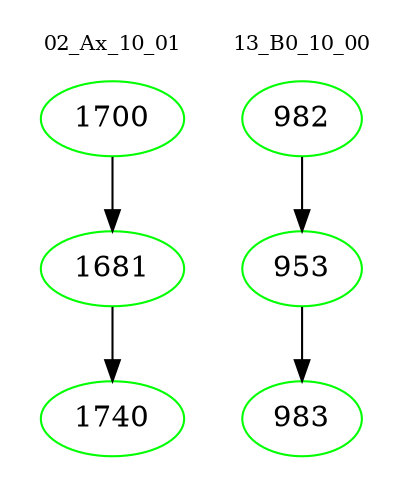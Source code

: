 digraph{
subgraph cluster_0 {
color = white
label = "02_Ax_10_01";
fontsize=10;
T0_1700 [label="1700", color="green"]
T0_1700 -> T0_1681 [color="black"]
T0_1681 [label="1681", color="green"]
T0_1681 -> T0_1740 [color="black"]
T0_1740 [label="1740", color="green"]
}
subgraph cluster_1 {
color = white
label = "13_B0_10_00";
fontsize=10;
T1_982 [label="982", color="green"]
T1_982 -> T1_953 [color="black"]
T1_953 [label="953", color="green"]
T1_953 -> T1_983 [color="black"]
T1_983 [label="983", color="green"]
}
}
